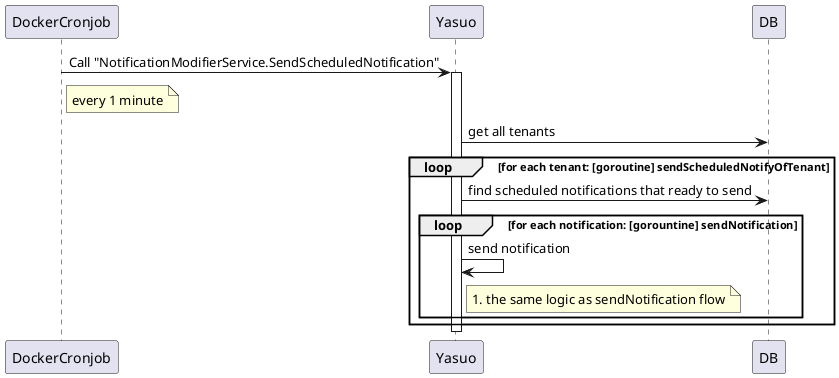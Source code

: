 @startuml communication_simplified
hide circle
DockerCronjob   -> Yasuo:  Call "NotificationModifierService.SendScheduledNotification"
note right DockerCronjob
    every 1 minute
end note
activate Yasuo
Yasuo -> DB: get all tenants
loop for each tenant: [goroutine] sendScheduledNotifyOfTenant
    Yasuo -> DB: find scheduled notifications that ready to send 
    loop for each notification: [gorountine] sendNotification
        Yasuo -> Yasuo: send notification
        note right Yasuo
            1. the same logic as sendNotification flow
        end note
    end 
end
deactivate Yasuo
@enduml